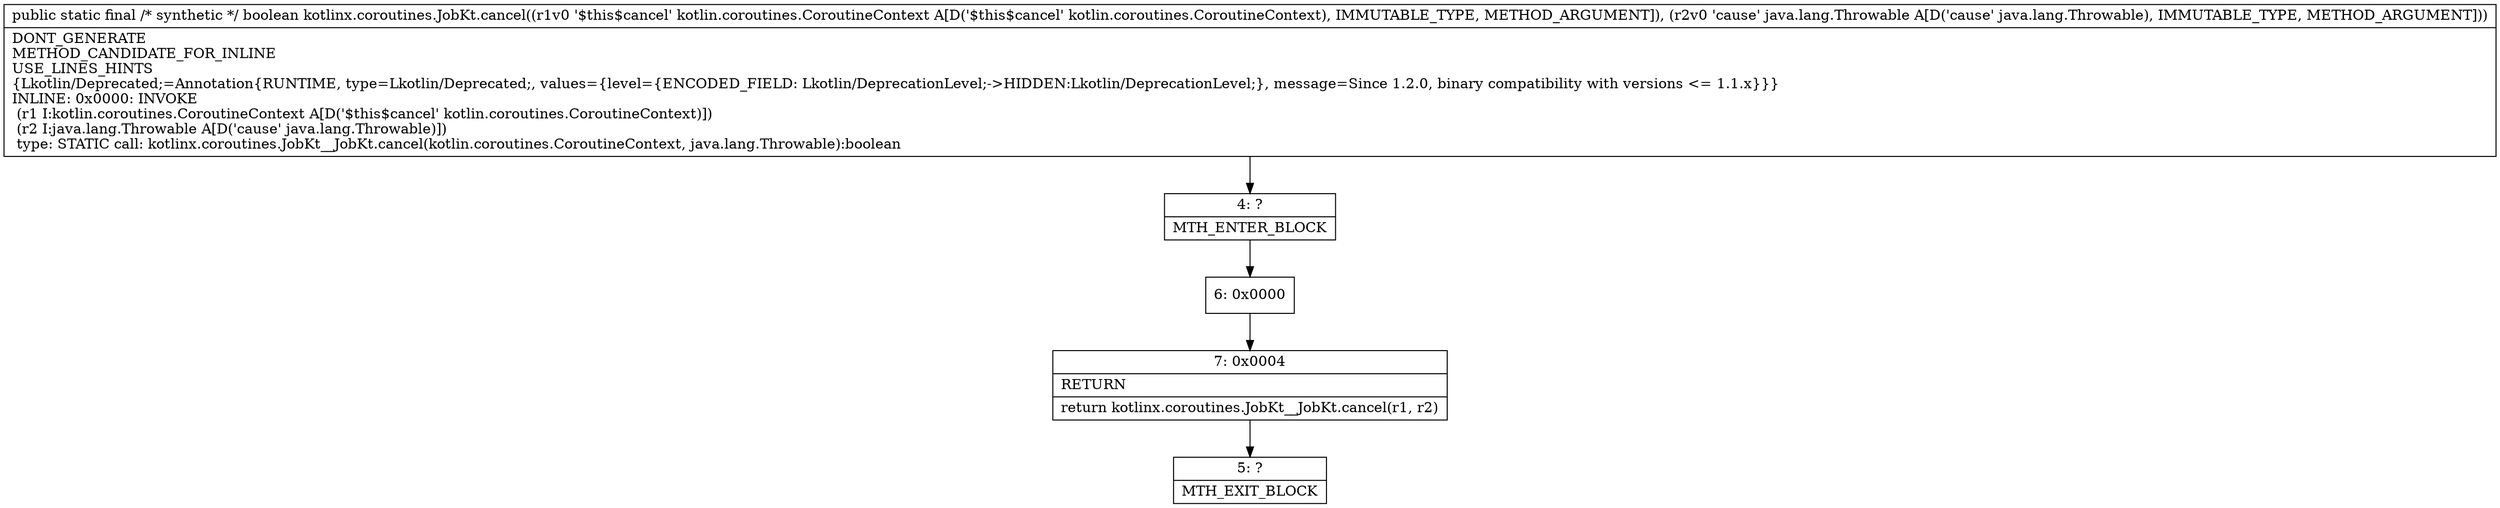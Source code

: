 digraph "CFG forkotlinx.coroutines.JobKt.cancel(Lkotlin\/coroutines\/CoroutineContext;Ljava\/lang\/Throwable;)Z" {
Node_4 [shape=record,label="{4\:\ ?|MTH_ENTER_BLOCK\l}"];
Node_6 [shape=record,label="{6\:\ 0x0000}"];
Node_7 [shape=record,label="{7\:\ 0x0004|RETURN\l|return kotlinx.coroutines.JobKt__JobKt.cancel(r1, r2)\l}"];
Node_5 [shape=record,label="{5\:\ ?|MTH_EXIT_BLOCK\l}"];
MethodNode[shape=record,label="{public static final \/* synthetic *\/ boolean kotlinx.coroutines.JobKt.cancel((r1v0 '$this$cancel' kotlin.coroutines.CoroutineContext A[D('$this$cancel' kotlin.coroutines.CoroutineContext), IMMUTABLE_TYPE, METHOD_ARGUMENT]), (r2v0 'cause' java.lang.Throwable A[D('cause' java.lang.Throwable), IMMUTABLE_TYPE, METHOD_ARGUMENT]))  | DONT_GENERATE\lMETHOD_CANDIDATE_FOR_INLINE\lUSE_LINES_HINTS\l\{Lkotlin\/Deprecated;=Annotation\{RUNTIME, type=Lkotlin\/Deprecated;, values=\{level=\{ENCODED_FIELD: Lkotlin\/DeprecationLevel;\-\>HIDDEN:Lkotlin\/DeprecationLevel;\}, message=Since 1.2.0, binary compatibility with versions \<= 1.1.x\}\}\}\lINLINE: 0x0000: INVOKE  \l  (r1 I:kotlin.coroutines.CoroutineContext A[D('$this$cancel' kotlin.coroutines.CoroutineContext)])\l  (r2 I:java.lang.Throwable A[D('cause' java.lang.Throwable)])\l type: STATIC call: kotlinx.coroutines.JobKt__JobKt.cancel(kotlin.coroutines.CoroutineContext, java.lang.Throwable):boolean\l}"];
MethodNode -> Node_4;Node_4 -> Node_6;
Node_6 -> Node_7;
Node_7 -> Node_5;
}

